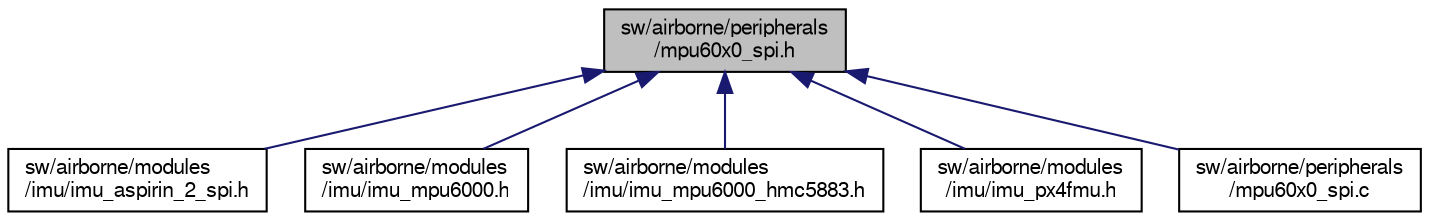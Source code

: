 digraph "sw/airborne/peripherals/mpu60x0_spi.h"
{
  edge [fontname="FreeSans",fontsize="10",labelfontname="FreeSans",labelfontsize="10"];
  node [fontname="FreeSans",fontsize="10",shape=record];
  Node1 [label="sw/airborne/peripherals\l/mpu60x0_spi.h",height=0.2,width=0.4,color="black", fillcolor="grey75", style="filled", fontcolor="black"];
  Node1 -> Node2 [dir="back",color="midnightblue",fontsize="10",style="solid",fontname="FreeSans"];
  Node2 [label="sw/airborne/modules\l/imu/imu_aspirin_2_spi.h",height=0.2,width=0.4,color="black", fillcolor="white", style="filled",URL="$imu__aspirin__2__spi_8h.html",tooltip="Driver for the Aspirin v2.x IMU using SPI for the MPU6000. "];
  Node1 -> Node3 [dir="back",color="midnightblue",fontsize="10",style="solid",fontname="FreeSans"];
  Node3 [label="sw/airborne/modules\l/imu/imu_mpu6000.h",height=0.2,width=0.4,color="black", fillcolor="white", style="filled",URL="$imu__mpu6000_8h.html",tooltip="Driver for IMU with only MPU6000 via SPI. "];
  Node1 -> Node4 [dir="back",color="midnightblue",fontsize="10",style="solid",fontname="FreeSans"];
  Node4 [label="sw/airborne/modules\l/imu/imu_mpu6000_hmc5883.h",height=0.2,width=0.4,color="black", fillcolor="white", style="filled",URL="$imu__mpu6000__hmc5883_8h.html",tooltip="Driver for IMU with MPU6000 via SPI and HMC5883 via I2c. "];
  Node1 -> Node5 [dir="back",color="midnightblue",fontsize="10",style="solid",fontname="FreeSans"];
  Node5 [label="sw/airborne/modules\l/imu/imu_px4fmu.h",height=0.2,width=0.4,color="black", fillcolor="white", style="filled",URL="$imu__px4fmu_8h.html",tooltip="Driver for the PX4FMU SPI1 for the MPU6000 and I2C2 for the HMC5883. "];
  Node1 -> Node6 [dir="back",color="midnightblue",fontsize="10",style="solid",fontname="FreeSans"];
  Node6 [label="sw/airborne/peripherals\l/mpu60x0_spi.c",height=0.2,width=0.4,color="black", fillcolor="white", style="filled",URL="$mpu60x0__spi_8c.html",tooltip="Driver for the MPU-60X0 using SPI. "];
}
